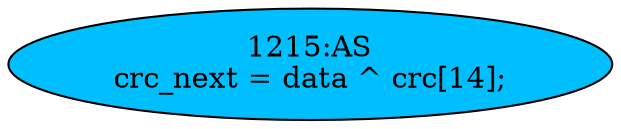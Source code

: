 strict digraph "" {
	node [label="\N"];
	"1215:AS"	 [ast="<pyverilog.vparser.ast.Assign object at 0x7f44f6b758d0>",
		def_var="['crc_next']",
		fillcolor=deepskyblue,
		label="1215:AS
crc_next = data ^ crc[14];",
		statements="[]",
		style=filled,
		typ=Assign,
		use_var="['data', 'crc']"];
}

